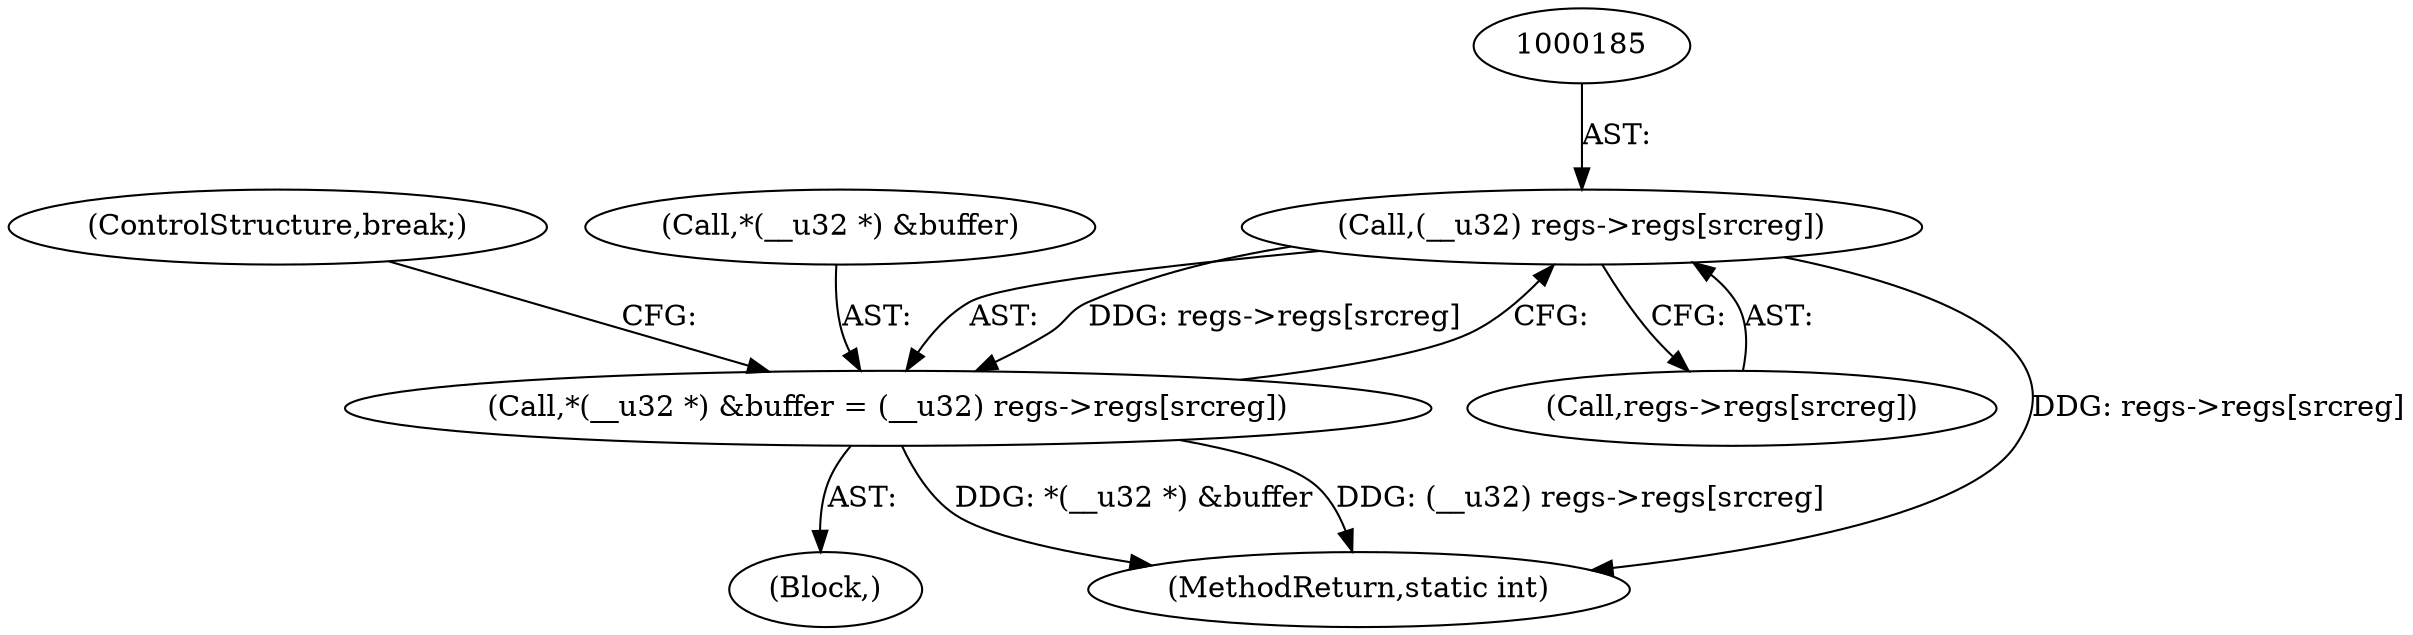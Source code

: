digraph "0_linux_a8b0ca17b80e92faab46ee7179ba9e99ccb61233_27@array" {
"1000184" [label="(Call,(__u32) regs->regs[srcreg])"];
"1000178" [label="(Call,*(__u32 *) &buffer = (__u32) regs->regs[srcreg])"];
"1000186" [label="(Call,regs->regs[srcreg])"];
"1000191" [label="(ControlStructure,break;)"];
"1000178" [label="(Call,*(__u32 *) &buffer = (__u32) regs->regs[srcreg])"];
"1000179" [label="(Call,*(__u32 *) &buffer)"];
"1000161" [label="(Block,)"];
"1000263" [label="(MethodReturn,static int)"];
"1000184" [label="(Call,(__u32) regs->regs[srcreg])"];
"1000184" -> "1000178"  [label="AST: "];
"1000184" -> "1000186"  [label="CFG: "];
"1000185" -> "1000184"  [label="AST: "];
"1000186" -> "1000184"  [label="AST: "];
"1000178" -> "1000184"  [label="CFG: "];
"1000184" -> "1000263"  [label="DDG: regs->regs[srcreg]"];
"1000184" -> "1000178"  [label="DDG: regs->regs[srcreg]"];
"1000178" -> "1000161"  [label="AST: "];
"1000179" -> "1000178"  [label="AST: "];
"1000191" -> "1000178"  [label="CFG: "];
"1000178" -> "1000263"  [label="DDG: *(__u32 *) &buffer"];
"1000178" -> "1000263"  [label="DDG: (__u32) regs->regs[srcreg]"];
}
